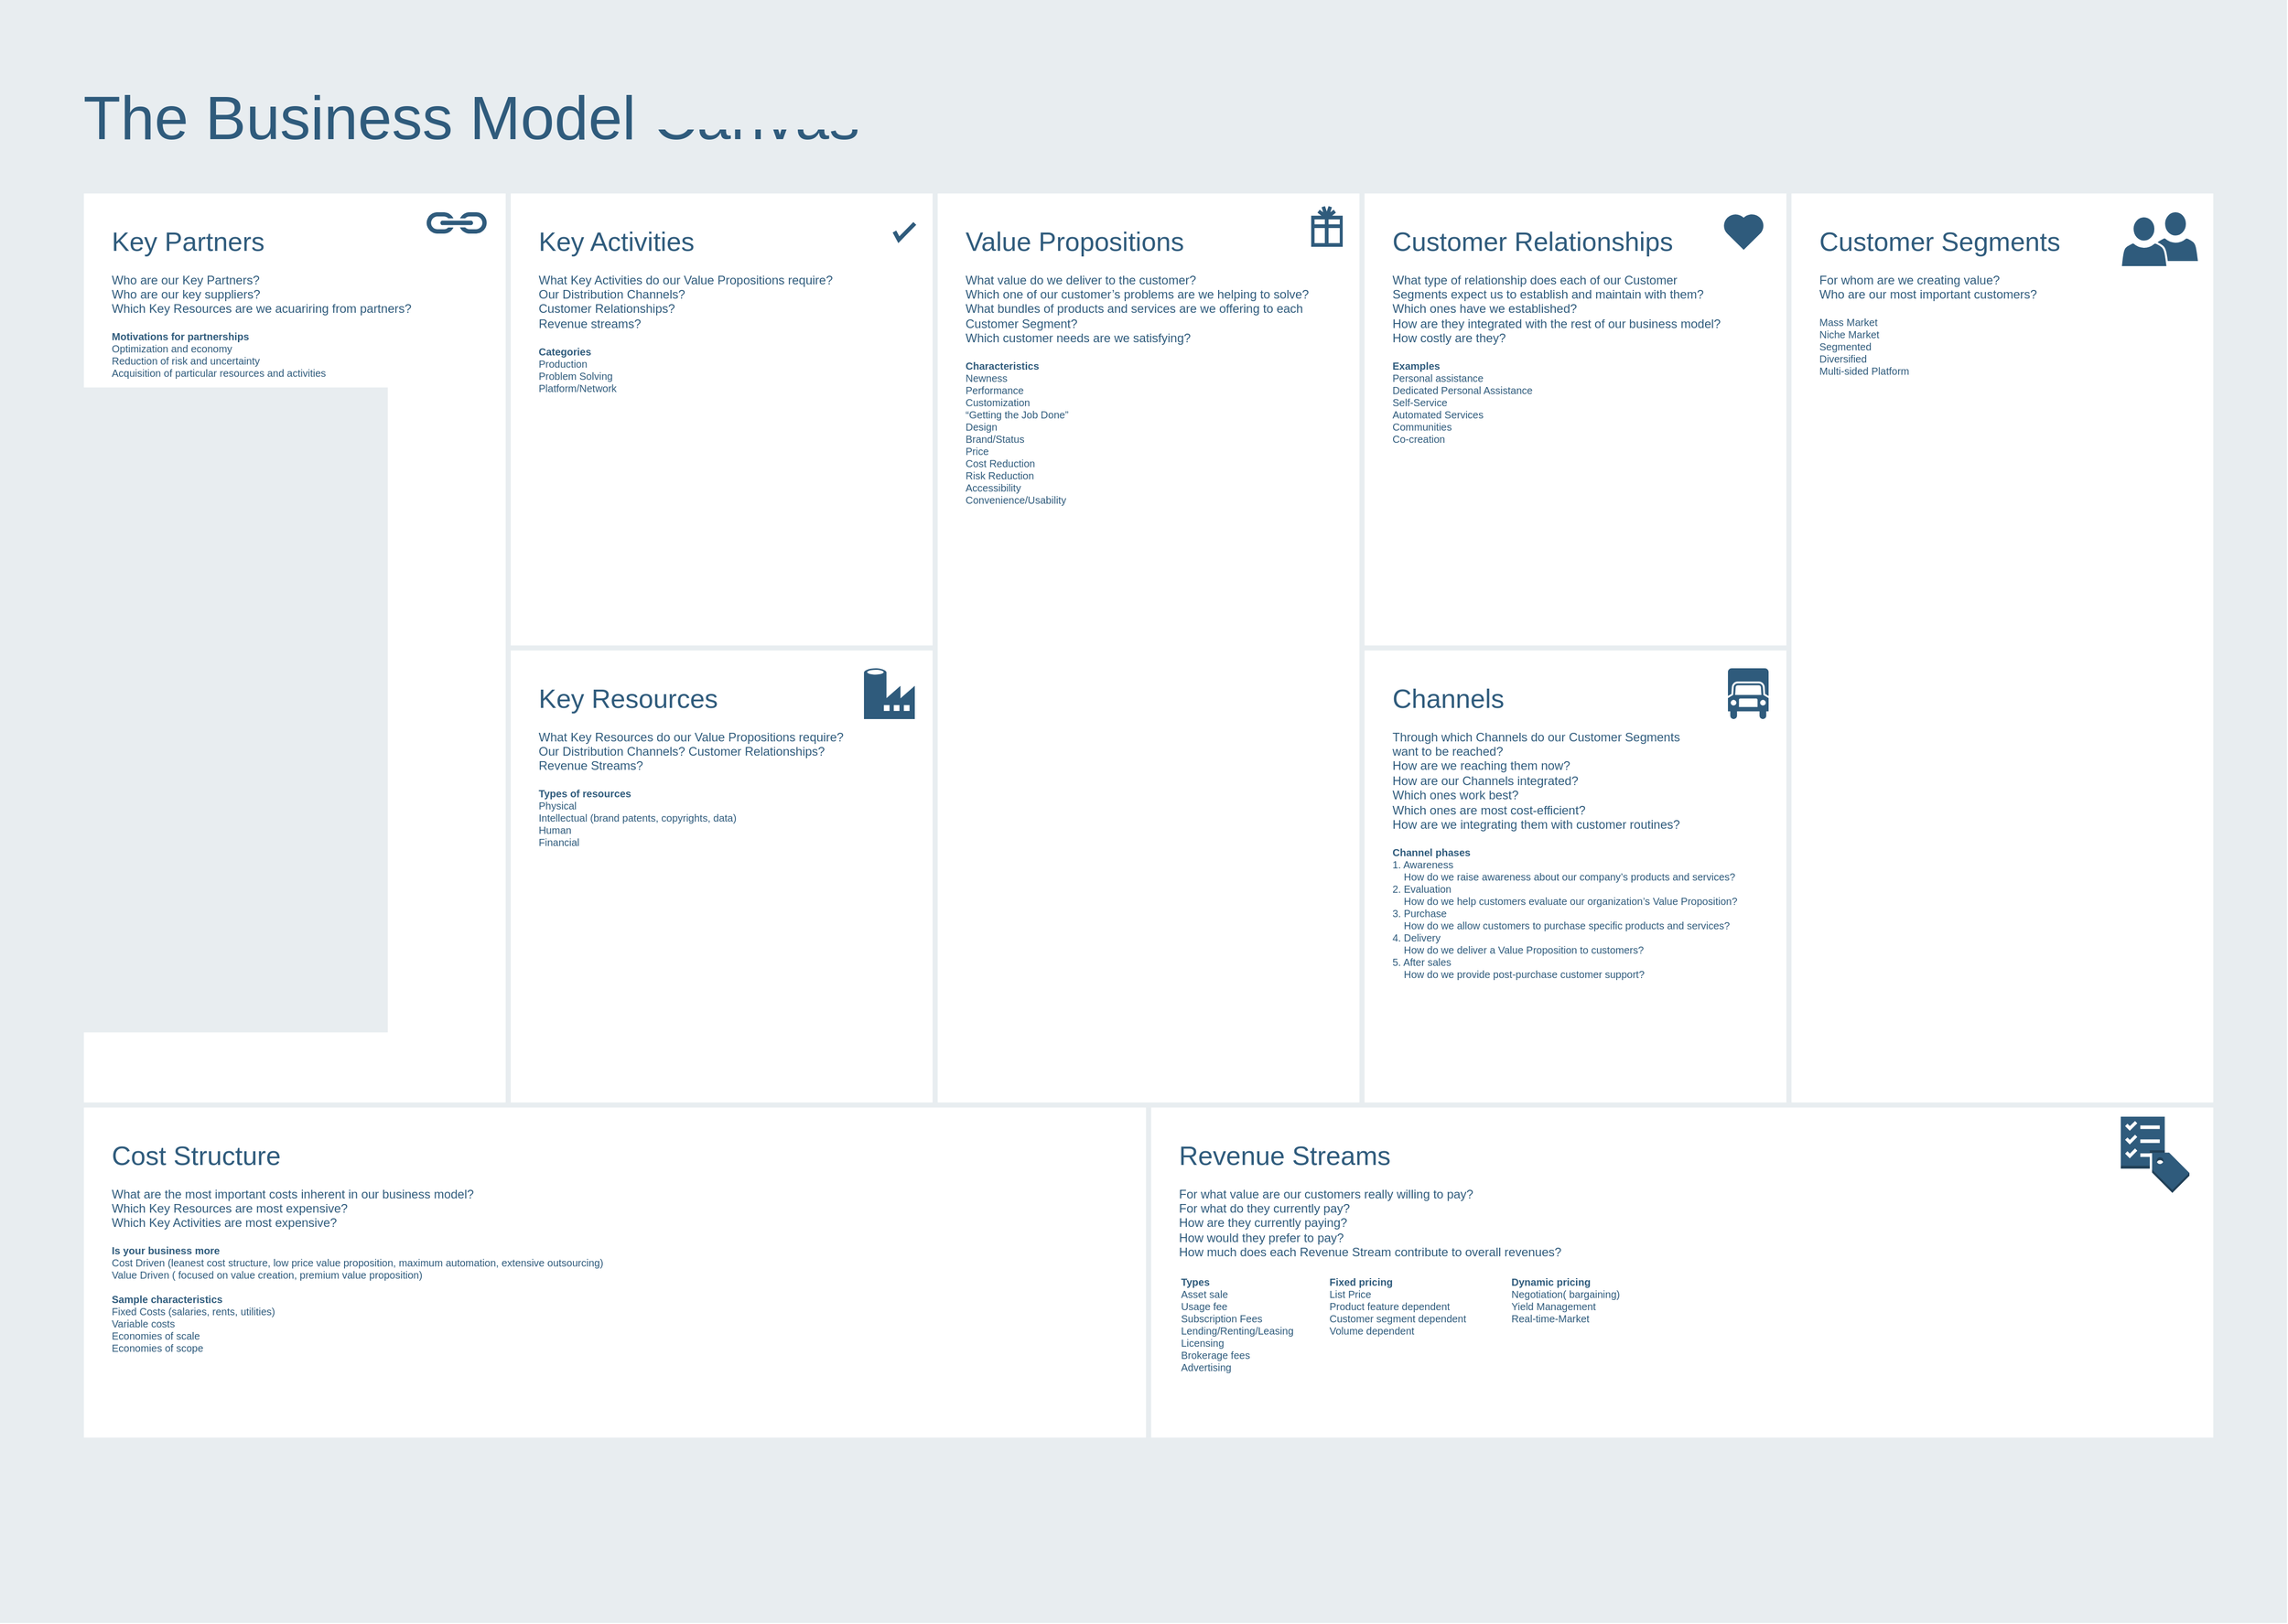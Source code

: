 <mxfile version="13.8.1" type="github"><diagram id="07fea595-8f29-1299-0266-81d95cde20df" name="Page-1"><mxGraphModel dx="7091" dy="2317" grid="1" gridSize="10" guides="1" tooltips="1" connect="1" arrows="1" fold="1" page="1" pageScale="1" pageWidth="1169" pageHeight="827" background="#ffffff" math="0" shadow="0"><root><mxCell id="0"/><mxCell id="1" parent="0"/><mxCell id="698" value="" style="rounded=0;whiteSpace=wrap;html=1;shadow=0;labelBackgroundColor=none;strokeColor=none;strokeWidth=3;fillColor=#e8edf0;fontSize=60;fontColor=#2F5B7C;align=left;" vertex="1" parent="1"><mxGeometry x="-2290" y="32" width="2250" height="1598" as="geometry"/></mxCell><mxCell id="699" value="&lt;div style=&quot;font-size: 26px&quot;&gt;&lt;font style=&quot;font-size: 26px&quot;&gt;Customer Relationships&lt;/font&gt;&lt;/div&gt;&lt;div&gt;&lt;br&gt;&lt;/div&gt;&lt;div&gt;What type of relationship does each of our Customer&lt;/div&gt;&lt;div&gt;Segments expect us to establish and maintain with them?&lt;/div&gt;&lt;div&gt;Which ones have we established?&lt;/div&gt;&lt;div&gt;How are they integrated with the rest of our business model?&lt;/div&gt;&lt;div&gt;How costly are they?&lt;/div&gt;&lt;div&gt;&lt;br&gt;&lt;/div&gt;&lt;div style=&quot;font-size: 10px&quot;&gt;&lt;font style=&quot;font-size: 10px&quot;&gt;&lt;b&gt;Examples&lt;/b&gt;&lt;/font&gt;&lt;/div&gt;&lt;div style=&quot;font-size: 10px&quot;&gt;&lt;font style=&quot;font-size: 10px&quot;&gt;Personal assistance&lt;/font&gt;&lt;/div&gt;&lt;div style=&quot;font-size: 10px&quot;&gt;&lt;font style=&quot;font-size: 10px&quot;&gt;Dedicated Personal Assistance&lt;/font&gt;&lt;/div&gt;&lt;div style=&quot;font-size: 10px&quot;&gt;&lt;font style=&quot;font-size: 10px&quot;&gt;Self-Service&lt;/font&gt;&lt;/div&gt;&lt;div style=&quot;font-size: 10px&quot;&gt;&lt;font style=&quot;font-size: 10px&quot;&gt;Automated Services&lt;/font&gt;&lt;/div&gt;&lt;div style=&quot;font-size: 10px&quot;&gt;&lt;font style=&quot;font-size: 10px&quot;&gt;Communities&lt;/font&gt;&lt;/div&gt;&lt;div style=&quot;font-size: 10px&quot;&gt;&lt;font style=&quot;font-size: 10px&quot;&gt;Co-creation&lt;/font&gt;&lt;/div&gt;" style="rounded=0;whiteSpace=wrap;html=1;shadow=0;labelBackgroundColor=none;strokeColor=#e8edf0;strokeWidth=5;fillColor=#ffffff;fontSize=12;fontColor=#2F5B7C;align=left;verticalAlign=top;spacing=30;" vertex="1" parent="1"><mxGeometry x="-950" y="220" width="420" height="450" as="geometry"/></mxCell><mxCell id="700" value="&lt;font&gt;&lt;font style=&quot;font-size: 26px&quot;&gt;Key Partners&lt;/font&gt;&lt;br&gt;&lt;/font&gt;&lt;font style=&quot;font-size: 12px&quot;&gt;&lt;br style=&quot;font-size: 12px&quot;&gt;&lt;font style=&quot;font-size: 12px&quot;&gt;Who are our Key Partners?&lt;br style=&quot;font-size: 12px&quot;&gt;Who are our key suppliers?&lt;br style=&quot;font-size: 12px&quot;&gt;Which Key Resources are we acuariring from partners?&lt;br style=&quot;font-size: 12px&quot;&gt;&lt;/font&gt;&lt;br style=&quot;font-size: 12px&quot;&gt;&lt;/font&gt;&lt;div style=&quot;font-size: 10px&quot;&gt;&lt;font style=&quot;font-size: 10px&quot;&gt;&lt;b&gt;Motivations for partnerships&lt;/b&gt;&lt;/font&gt;&lt;/div&gt;&lt;div style=&quot;font-size: 10px&quot;&gt;&lt;font style=&quot;font-size: 10px&quot;&gt;Optimization and economy&lt;/font&gt;&lt;/div&gt;&lt;div style=&quot;font-size: 10px&quot;&gt;&lt;font style=&quot;font-size: 10px&quot;&gt;Reduction of risk and uncertainty&lt;/font&gt;&lt;/div&gt;&lt;div style=&quot;font-size: 10px&quot;&gt;&lt;font style=&quot;font-size: 10px&quot;&gt;Acquisition of particular resources and activities&lt;/font&gt;&lt;/div&gt;&lt;div style=&quot;font-size: 12px&quot;&gt;&lt;br style=&quot;font-size: 12px&quot;&gt;&lt;/div&gt;" style="rounded=0;whiteSpace=wrap;html=1;shadow=0;labelBackgroundColor=none;strokeColor=#e8edf0;strokeWidth=5;fillColor=#ffffff;fontSize=12;fontColor=#2F5B7C;align=left;verticalAlign=top;spacing=30;" vertex="1" parent="1"><mxGeometry x="-2210" y="220" width="420" height="900" as="geometry"/></mxCell><mxCell id="701" value="&lt;font&gt;&lt;font style=&quot;font-size: 26px&quot;&gt;Key Activities&lt;/font&gt;&lt;br style=&quot;font-size: 12px&quot;&gt;&lt;/font&gt;&lt;font&gt;&lt;br style=&quot;font-size: 12px&quot;&gt;&lt;div&gt;What Key Activities do our Value Propositions require?&lt;/div&gt;&lt;div&gt;Our Distribution Channels?&lt;/div&gt;&lt;div&gt;Customer Relationships?&lt;/div&gt;&lt;div&gt;Revenue streams?&lt;/div&gt;&lt;div&gt;&lt;br&gt;&lt;/div&gt;&lt;/font&gt;&lt;div style=&quot;font-size: 10px&quot;&gt;&lt;div&gt;&lt;b&gt;Categories&lt;/b&gt;&lt;/div&gt;&lt;div&gt;Production&lt;/div&gt;&lt;div&gt;Problem Solving&lt;/div&gt;&lt;div&gt;Platform/Network&lt;/div&gt;&lt;/div&gt;&lt;div&gt;&lt;br&gt;&lt;/div&gt;" style="rounded=0;whiteSpace=wrap;html=1;shadow=0;labelBackgroundColor=none;strokeColor=#e8edf0;strokeWidth=5;fillColor=#ffffff;fontSize=12;fontColor=#2F5B7C;align=left;verticalAlign=top;spacing=30;" vertex="1" parent="1"><mxGeometry x="-1790" y="220" width="420" height="450" as="geometry"/></mxCell><mxCell id="702" value="&lt;div&gt;&lt;font style=&quot;font-size: 26px&quot;&gt;Key Resources&lt;/font&gt;&lt;/div&gt;&lt;div&gt;&lt;br&gt;&lt;/div&gt;&lt;div&gt;What Key Resources do our Value Propositions require?&lt;/div&gt;&lt;div&gt;Our Distribution Channels? Customer Relationships?&lt;/div&gt;&lt;div&gt;Revenue Streams?&lt;/div&gt;&lt;div&gt;&lt;br&gt;&lt;/div&gt;&lt;div style=&quot;font-size: 10px&quot;&gt;&lt;font style=&quot;font-size: 10px&quot;&gt;&lt;b&gt;Types of resources&lt;/b&gt;&lt;/font&gt;&lt;/div&gt;&lt;div style=&quot;font-size: 10px&quot;&gt;&lt;font style=&quot;font-size: 10px&quot;&gt;Physical&lt;/font&gt;&lt;/div&gt;&lt;div style=&quot;font-size: 10px&quot;&gt;&lt;font style=&quot;font-size: 10px&quot;&gt;Intellectual (brand patents, copyrights, data)&lt;/font&gt;&lt;/div&gt;&lt;div style=&quot;font-size: 10px&quot;&gt;&lt;font style=&quot;font-size: 10px&quot;&gt;Human&lt;/font&gt;&lt;/div&gt;&lt;div style=&quot;font-size: 10px&quot;&gt;&lt;font style=&quot;font-size: 10px&quot;&gt;Financial&lt;/font&gt;&lt;/div&gt;" style="rounded=0;whiteSpace=wrap;html=1;shadow=0;labelBackgroundColor=none;strokeColor=#e8edf0;strokeWidth=5;fillColor=#ffffff;fontSize=12;fontColor=#2F5B7C;align=left;verticalAlign=top;spacing=30;" vertex="1" parent="1"><mxGeometry x="-1790" y="670" width="420" height="450" as="geometry"/></mxCell><mxCell id="703" value="&lt;div style=&quot;font-size: 26px&quot;&gt;&lt;font style=&quot;font-size: 26px&quot;&gt;Value Propositions&lt;/font&gt;&lt;/div&gt;&lt;div&gt;&lt;br&gt;&lt;/div&gt;&lt;div&gt;What value do we deliver to the customer?&lt;/div&gt;&lt;div&gt;Which one of our customer’s problems are we helping to solve?&lt;/div&gt;&lt;div&gt;What bundles of products and services are we offering to each Customer Segment?&lt;/div&gt;&lt;div&gt;Which customer needs are we satisfying?&lt;/div&gt;&lt;div&gt;&lt;br&gt;&lt;/div&gt;&lt;div style=&quot;font-size: 10px&quot;&gt;&lt;font style=&quot;font-size: 10px&quot;&gt;&lt;b&gt;Characteristics&lt;/b&gt;&lt;/font&gt;&lt;/div&gt;&lt;div style=&quot;font-size: 10px&quot;&gt;&lt;font style=&quot;font-size: 10px&quot;&gt;Newness&lt;/font&gt;&lt;/div&gt;&lt;div style=&quot;font-size: 10px&quot;&gt;&lt;font style=&quot;font-size: 10px&quot;&gt;Performance&lt;/font&gt;&lt;/div&gt;&lt;div style=&quot;font-size: 10px&quot;&gt;&lt;font style=&quot;font-size: 10px&quot;&gt;Customization&lt;/font&gt;&lt;/div&gt;&lt;div style=&quot;font-size: 10px&quot;&gt;&lt;font style=&quot;font-size: 10px&quot;&gt;“Getting the Job Done”&lt;/font&gt;&lt;/div&gt;&lt;div style=&quot;font-size: 10px&quot;&gt;&lt;font style=&quot;font-size: 10px&quot;&gt;Design&lt;/font&gt;&lt;/div&gt;&lt;div style=&quot;font-size: 10px&quot;&gt;&lt;font style=&quot;font-size: 10px&quot;&gt;Brand/Status&lt;/font&gt;&lt;/div&gt;&lt;div style=&quot;font-size: 10px&quot;&gt;&lt;font style=&quot;font-size: 10px&quot;&gt;Price&lt;/font&gt;&lt;/div&gt;&lt;div style=&quot;font-size: 10px&quot;&gt;&lt;font style=&quot;font-size: 10px&quot;&gt;Cost Reduction&lt;/font&gt;&lt;/div&gt;&lt;div style=&quot;font-size: 10px&quot;&gt;&lt;font style=&quot;font-size: 10px&quot;&gt;Risk Reduction&lt;/font&gt;&lt;/div&gt;&lt;div style=&quot;font-size: 10px&quot;&gt;&lt;font style=&quot;font-size: 10px&quot;&gt;Accessibility&lt;/font&gt;&lt;/div&gt;&lt;div style=&quot;font-size: 10px&quot;&gt;&lt;font style=&quot;font-size: 10px&quot;&gt;Convenience/Usability&lt;/font&gt;&lt;/div&gt;&lt;div style=&quot;font-size: 10px&quot;&gt;&lt;br&gt;&lt;/div&gt;" style="rounded=0;whiteSpace=wrap;html=1;shadow=0;labelBackgroundColor=none;strokeColor=#e8edf0;strokeWidth=5;fillColor=#ffffff;fontSize=12;fontColor=#2F5B7C;align=left;verticalAlign=top;spacing=30;" vertex="1" parent="1"><mxGeometry x="-1370" y="220" width="420" height="900" as="geometry"/></mxCell><mxCell id="704" value="&lt;div&gt;&lt;font style=&quot;font-size: 26px&quot;&gt;Customer Segments&lt;/font&gt;&lt;/div&gt;&lt;div&gt;&lt;br&gt;&lt;/div&gt;&lt;div&gt;For whom are we creating value?&lt;/div&gt;&lt;div&gt;Who are our most important customers?&lt;/div&gt;&lt;div&gt;&lt;br&gt;&lt;/div&gt;&lt;div style=&quot;font-size: 10px&quot;&gt;&lt;font style=&quot;font-size: 10px&quot;&gt;Mass Market&lt;/font&gt;&lt;/div&gt;&lt;div style=&quot;font-size: 10px&quot;&gt;&lt;font style=&quot;font-size: 10px&quot;&gt;Niche Market&lt;/font&gt;&lt;/div&gt;&lt;div style=&quot;font-size: 10px&quot;&gt;&lt;font style=&quot;font-size: 10px&quot;&gt;Segmented&lt;/font&gt;&lt;/div&gt;&lt;div style=&quot;font-size: 10px&quot;&gt;&lt;font style=&quot;font-size: 10px&quot;&gt;Diversified&lt;/font&gt;&lt;/div&gt;&lt;div style=&quot;font-size: 10px&quot;&gt;&lt;font style=&quot;font-size: 10px&quot;&gt;Multi-sided Platform&lt;/font&gt;&lt;/div&gt;" style="rounded=0;whiteSpace=wrap;html=1;shadow=0;labelBackgroundColor=none;strokeColor=#e8edf0;strokeWidth=5;fillColor=#ffffff;fontSize=12;fontColor=#2F5B7C;align=left;verticalAlign=top;spacing=30;" vertex="1" parent="1"><mxGeometry x="-530" y="220" width="420" height="900" as="geometry"/></mxCell><mxCell id="705" value="&lt;div&gt;&lt;font style=&quot;font-size: 26px&quot;&gt;Channels&lt;/font&gt;&lt;/div&gt;&lt;div&gt;&lt;br&gt;&lt;/div&gt;&lt;div&gt;Through which Channels do our Customer Segments&lt;/div&gt;&lt;div&gt;want to be reached?&lt;/div&gt;&lt;div&gt;How are we reaching them now?&lt;/div&gt;&lt;div&gt;How are our Channels integrated?&lt;/div&gt;&lt;div&gt;Which ones work best?&lt;/div&gt;&lt;div&gt;Which ones are most cost-efficient?&lt;/div&gt;&lt;div&gt;How are we integrating them with customer routines?&lt;/div&gt;&lt;div&gt;&lt;br&gt;&lt;/div&gt;&lt;div style=&quot;font-size: 10px&quot;&gt;&lt;font style=&quot;font-size: 10px&quot;&gt;&lt;b&gt;Channel phases&lt;/b&gt;&lt;/font&gt;&lt;/div&gt;&lt;div style=&quot;font-size: 10px&quot;&gt;&lt;font style=&quot;font-size: 10px&quot;&gt;1. Awareness&lt;/font&gt;&lt;/div&gt;&lt;div style=&quot;font-size: 10px&quot;&gt;&lt;font style=&quot;font-size: 10px&quot;&gt;&amp;nbsp; &amp;nbsp; How do we raise awareness about our company’s products and services?&lt;/font&gt;&lt;/div&gt;&lt;div style=&quot;font-size: 10px&quot;&gt;&lt;font style=&quot;font-size: 10px&quot;&gt;2. Evaluation&lt;/font&gt;&lt;/div&gt;&lt;div style=&quot;font-size: 10px&quot;&gt;&lt;font style=&quot;font-size: 10px&quot;&gt;&amp;nbsp; &amp;nbsp; How do we help customers evaluate our organization’s Value Proposition?&lt;/font&gt;&lt;/div&gt;&lt;div style=&quot;font-size: 10px&quot;&gt;&lt;font style=&quot;font-size: 10px&quot;&gt;3. Purchase&lt;/font&gt;&lt;/div&gt;&lt;div style=&quot;font-size: 10px&quot;&gt;&lt;font style=&quot;font-size: 10px&quot;&gt;&amp;nbsp; &amp;nbsp; How do we allow customers to purchase specific products and services?&lt;/font&gt;&lt;/div&gt;&lt;div style=&quot;font-size: 10px&quot;&gt;&lt;font style=&quot;font-size: 10px&quot;&gt;4. Delivery&lt;/font&gt;&lt;/div&gt;&lt;div style=&quot;font-size: 10px&quot;&gt;&lt;font style=&quot;font-size: 10px&quot;&gt;&amp;nbsp; &amp;nbsp; How do we deliver a Value Proposition to customers?&lt;/font&gt;&lt;/div&gt;&lt;div style=&quot;font-size: 10px&quot;&gt;&lt;font style=&quot;font-size: 10px&quot;&gt;5. After sales&lt;/font&gt;&lt;/div&gt;&lt;div style=&quot;font-size: 10px&quot;&gt;&lt;font style=&quot;font-size: 10px&quot;&gt;&amp;nbsp; &amp;nbsp; How do we provide post-purchase customer support?&lt;/font&gt;&lt;/div&gt;&lt;div style=&quot;font-size: 10px&quot;&gt;&lt;br&gt;&lt;/div&gt;" style="rounded=0;whiteSpace=wrap;html=1;shadow=0;labelBackgroundColor=none;strokeColor=#e8edf0;strokeWidth=5;fillColor=#ffffff;fontSize=12;fontColor=#2F5B7C;align=left;verticalAlign=top;spacing=30;" vertex="1" parent="1"><mxGeometry x="-950" y="670" width="420" height="450" as="geometry"/></mxCell><mxCell id="706" value="&lt;div style=&quot;font-size: 26px&quot;&gt;&lt;font style=&quot;font-size: 26px&quot;&gt;Cost Structure&lt;/font&gt;&lt;/div&gt;&lt;div&gt;&lt;br&gt;&lt;/div&gt;&lt;div&gt;What are the most important costs inherent in our business model?&lt;/div&gt;&lt;div&gt;Which Key Resources are most expensive?&lt;/div&gt;&lt;div&gt;Which Key Activities are most expensive?&lt;/div&gt;&lt;div&gt;&lt;br&gt;&lt;/div&gt;&lt;div style=&quot;font-size: 10px&quot;&gt;&lt;font style=&quot;font-size: 10px&quot;&gt;&lt;b&gt;Is your business more&lt;/b&gt;&lt;/font&gt;&lt;/div&gt;&lt;div style=&quot;font-size: 10px&quot;&gt;&lt;font style=&quot;font-size: 10px&quot;&gt;Cost Driven (leanest cost structure, low price value proposition, maximum automation, extensive outsourcing)&lt;/font&gt;&lt;/div&gt;&lt;div style=&quot;font-size: 10px&quot;&gt;&lt;font style=&quot;font-size: 10px&quot;&gt;Value Driven ( focused on value creation, premium value proposition)&lt;/font&gt;&lt;/div&gt;&lt;div style=&quot;font-size: 10px&quot;&gt;&lt;font style=&quot;font-size: 10px&quot;&gt;&lt;br&gt;&lt;/font&gt;&lt;/div&gt;&lt;div style=&quot;font-size: 10px&quot;&gt;&lt;font style=&quot;font-size: 10px&quot;&gt;&lt;b&gt;Sample characteristics&lt;/b&gt;&lt;/font&gt;&lt;/div&gt;&lt;div style=&quot;font-size: 10px&quot;&gt;&lt;font style=&quot;font-size: 10px&quot;&gt;Fixed Costs (salaries, rents, utilities)&lt;/font&gt;&lt;/div&gt;&lt;div style=&quot;font-size: 10px&quot;&gt;&lt;font style=&quot;font-size: 10px&quot;&gt;Variable costs&lt;/font&gt;&lt;/div&gt;&lt;div style=&quot;font-size: 10px&quot;&gt;&lt;font style=&quot;font-size: 10px&quot;&gt;Economies of scale&lt;/font&gt;&lt;/div&gt;&lt;div style=&quot;font-size: 10px&quot;&gt;&lt;font style=&quot;font-size: 10px&quot;&gt;Economies of scope&lt;/font&gt;&lt;/div&gt;" style="rounded=0;whiteSpace=wrap;html=1;shadow=0;labelBackgroundColor=none;strokeColor=#e8edf0;strokeWidth=5;fillColor=#ffffff;fontSize=12;fontColor=#2F5B7C;align=left;verticalAlign=top;spacing=30;" vertex="1" parent="1"><mxGeometry x="-2210" y="1120" width="1050" height="330" as="geometry"/></mxCell><mxCell id="707" value="&lt;div style=&quot;font-size: 26px&quot;&gt;&lt;font style=&quot;font-size: 26px&quot;&gt;Revenue Streams&lt;/font&gt;&lt;/div&gt;&lt;div&gt;&lt;br&gt;&lt;/div&gt;&lt;div&gt;For what value are our customers really willing to pay?&lt;/div&gt;&lt;div&gt;For what do they currently pay?&lt;/div&gt;&lt;div&gt;How are they currently paying?&lt;/div&gt;&lt;div&gt;How would they prefer to pay?&lt;/div&gt;&lt;div&gt;How much does each Revenue Stream contribute to overall revenues?&lt;/div&gt;" style="rounded=0;whiteSpace=wrap;html=1;shadow=0;labelBackgroundColor=none;strokeColor=#e8edf0;strokeWidth=5;fillColor=#ffffff;fontSize=12;fontColor=#2F5B7C;align=left;verticalAlign=top;spacing=30;" vertex="1" parent="1"><mxGeometry x="-1160" y="1120" width="1050" height="330" as="geometry"/></mxCell><mxCell id="708" value="The Business Model Canvas&lt;br&gt;" style="text;html=1;resizable=0;points=[];autosize=1;align=left;verticalAlign=top;spacingTop=-4;fontSize=60;fontColor=#2F5B7C;" vertex="1" parent="1"><mxGeometry x="-2210" y="110" width="780" height="70" as="geometry"/></mxCell><mxCell id="709" value="" style="html=1;verticalLabelPosition=bottom;labelBackgroundColor=#ffffff;verticalAlign=top;shadow=0;dashed=0;strokeWidth=4;shape=mxgraph.ios7.misc.check;strokeColor=#2F5B7C;fillColor=#ffffff;gradientColor=none;fontSize=12;fontColor=#2F5B7C;align=left;" vertex="1" parent="1"><mxGeometry x="-1410" y="252" width="20" height="16" as="geometry"/></mxCell><mxCell id="710" value="" style="shape=mxgraph.signs.travel.present;html=1;fillColor=#2F5B7C;strokeColor=none;verticalLabelPosition=bottom;verticalAlign=top;align=center;shadow=0;labelBackgroundColor=none;fontSize=12;fontColor=#2F5B7C;" vertex="1" parent="1"><mxGeometry x="-1000" y="235" width="31" height="40" as="geometry"/></mxCell><mxCell id="711" value="" style="html=1;verticalLabelPosition=bottom;labelBackgroundColor=#ffffff;verticalAlign=top;strokeWidth=3;strokeColor=none;fillColor=#2F5B7C;shadow=0;dashed=0;shape=mxgraph.ios7.icons.heart;fontSize=12;fontColor=#2F5B7C;align=left;" vertex="1" parent="1"><mxGeometry x="-595.0" y="242" width="41" height="36" as="geometry"/></mxCell><mxCell id="712" value="&lt;div style=&quot;font-size: 10px&quot;&gt;&lt;b&gt;Dynamic pricing&lt;/b&gt;&lt;/div&gt;&lt;div style=&quot;font-size: 10px&quot;&gt;Negotiation( bargaining)&lt;/div&gt;&lt;div style=&quot;font-size: 10px&quot;&gt;Yield Management&lt;/div&gt;&lt;div style=&quot;font-size: 10px&quot;&gt;Real-time-Market&lt;/div&gt;" style="text;html=1;resizable=0;points=[];autosize=1;align=left;verticalAlign=top;spacingTop=-4;fontSize=10;fontColor=#2F5B7C;" vertex="1" parent="1"><mxGeometry x="-805.5" y="1286" width="120" height="50" as="geometry"/></mxCell><mxCell id="713" value="&lt;div style=&quot;font-size: 10px&quot;&gt;&lt;b&gt;Fixed pricing&lt;/b&gt;&lt;/div&gt;&lt;div style=&quot;font-size: 10px&quot;&gt;List Price&lt;/div&gt;&lt;div style=&quot;font-size: 10px&quot;&gt;Product feature dependent&lt;/div&gt;&lt;div style=&quot;font-size: 10px&quot;&gt;Customer segment dependent&lt;/div&gt;&lt;div style=&quot;font-size: 10px&quot;&gt;Volume dependent&lt;/div&gt;" style="text;html=1;resizable=0;points=[];autosize=1;align=left;verticalAlign=top;spacingTop=-4;fontSize=10;fontColor=#2F5B7C;" vertex="1" parent="1"><mxGeometry x="-984.5" y="1286" width="150" height="60" as="geometry"/></mxCell><mxCell id="714" value="&lt;div style=&quot;font-size: 10px&quot;&gt;&lt;b&gt;Types&lt;/b&gt;&lt;/div&gt;&lt;div style=&quot;font-size: 10px&quot;&gt;Asset sale&lt;/div&gt;&lt;div style=&quot;font-size: 10px&quot;&gt;Usage fee&lt;/div&gt;&lt;div style=&quot;font-size: 10px&quot;&gt;Subscription Fees&lt;/div&gt;&lt;div style=&quot;font-size: 10px&quot;&gt;Lending/Renting/Leasing&lt;/div&gt;&lt;div style=&quot;font-size: 10px&quot;&gt;Licensing&lt;/div&gt;&lt;div style=&quot;font-size: 10px&quot;&gt;Brokerage fees&lt;/div&gt;&lt;div style=&quot;font-size: 10px&quot;&gt;Advertising&lt;/div&gt;" style="text;html=1;resizable=0;points=[];autosize=1;align=left;verticalAlign=top;spacingTop=-4;fontSize=10;fontColor=#2F5B7C;" vertex="1" parent="1"><mxGeometry x="-1130" y="1286" width="130" height="100" as="geometry"/></mxCell><mxCell id="715" value="" style="shadow=0;dashed=0;html=1;strokeColor=none;labelPosition=center;verticalLabelPosition=bottom;verticalAlign=top;shape=mxgraph.mscae.cloud.data_factory;fillColor=#2F5B7C;labelBackgroundColor=none;fontSize=10;fontColor=#2F5B7C;align=left;" vertex="1" parent="1"><mxGeometry x="-1440" y="690" width="50" height="50" as="geometry"/></mxCell><mxCell id="716" value="" style="shape=mxgraph.signs.transportation.truck_6;html=1;fillColor=#2F5B7C;strokeColor=none;verticalLabelPosition=bottom;verticalAlign=top;align=center;shadow=0;labelBackgroundColor=none;fontSize=10;fontColor=#2F5B7C;aspect=fixed;" vertex="1" parent="1"><mxGeometry x="-590" y="690" width="40" height="50" as="geometry"/></mxCell><mxCell id="717" value="" style="shape=image;html=1;verticalAlign=top;verticalLabelPosition=bottom;labelBackgroundColor=#ffffff;imageAspect=0;aspect=fixed;image=https://cdn4.iconfinder.com/data/icons/evil-icons-user-interface/64/price-128.png;shadow=0;strokeColor=#e8edf0;strokeWidth=3;fillColor=#2F5B7C;gradientColor=none;fontSize=10;fontColor=#2F5B7C;align=left;" vertex="1" parent="1"><mxGeometry x="-1226" y="1140" width="58" height="58" as="geometry"/></mxCell><mxCell id="718" value="" style="dashed=0;html=1;shape=mxgraph.aws3.checklist_cost;fillColor=#2F5B7C;gradientColor=none;shadow=0;labelBackgroundColor=none;strokeColor=none;strokeWidth=3;fontSize=10;fontColor=#2F5B7C;align=left;" vertex="1" parent="1"><mxGeometry x="-203.5" y="1131.5" width="67.5" height="75" as="geometry"/></mxCell><mxCell id="719" value="" style="shadow=0;dashed=0;html=1;strokeColor=none;fillColor=#2F5B7C;labelPosition=center;verticalLabelPosition=bottom;verticalAlign=top;outlineConnect=0;shape=mxgraph.office.concepts.link;labelBackgroundColor=none;fontSize=10;fontColor=#000000;align=left;" vertex="1" parent="1"><mxGeometry x="-1871" y="241" width="61" height="21" as="geometry"/></mxCell><mxCell id="720" value="" style="group" vertex="1" connectable="0" parent="1"><mxGeometry x="-203.5" y="245" width="69" height="50" as="geometry"/></mxCell><mxCell id="721" value="" style="shadow=0;dashed=0;html=1;strokeColor=#FFFFFF;labelPosition=center;verticalLabelPosition=bottom;verticalAlign=top;outlineConnect=0;shape=mxgraph.office.users.user;fillColor=#2F5B7C;labelBackgroundColor=none;fontSize=10;fontColor=#000000;align=left;strokeWidth=2;" vertex="1" parent="720"><mxGeometry x="31" y="-5" width="46" height="50" as="geometry"/></mxCell><mxCell id="722" value="" style="shadow=0;dashed=0;html=1;strokeColor=#FFFFFF;labelPosition=center;verticalLabelPosition=bottom;verticalAlign=top;outlineConnect=0;shape=mxgraph.office.users.user;fillColor=#2F5B7C;labelBackgroundColor=none;fontSize=10;fontColor=#000000;align=left;strokeWidth=2;" vertex="1" parent="720"><mxGeometry width="46" height="50" as="geometry"/></mxCell></root></mxGraphModel></diagram></mxfile>